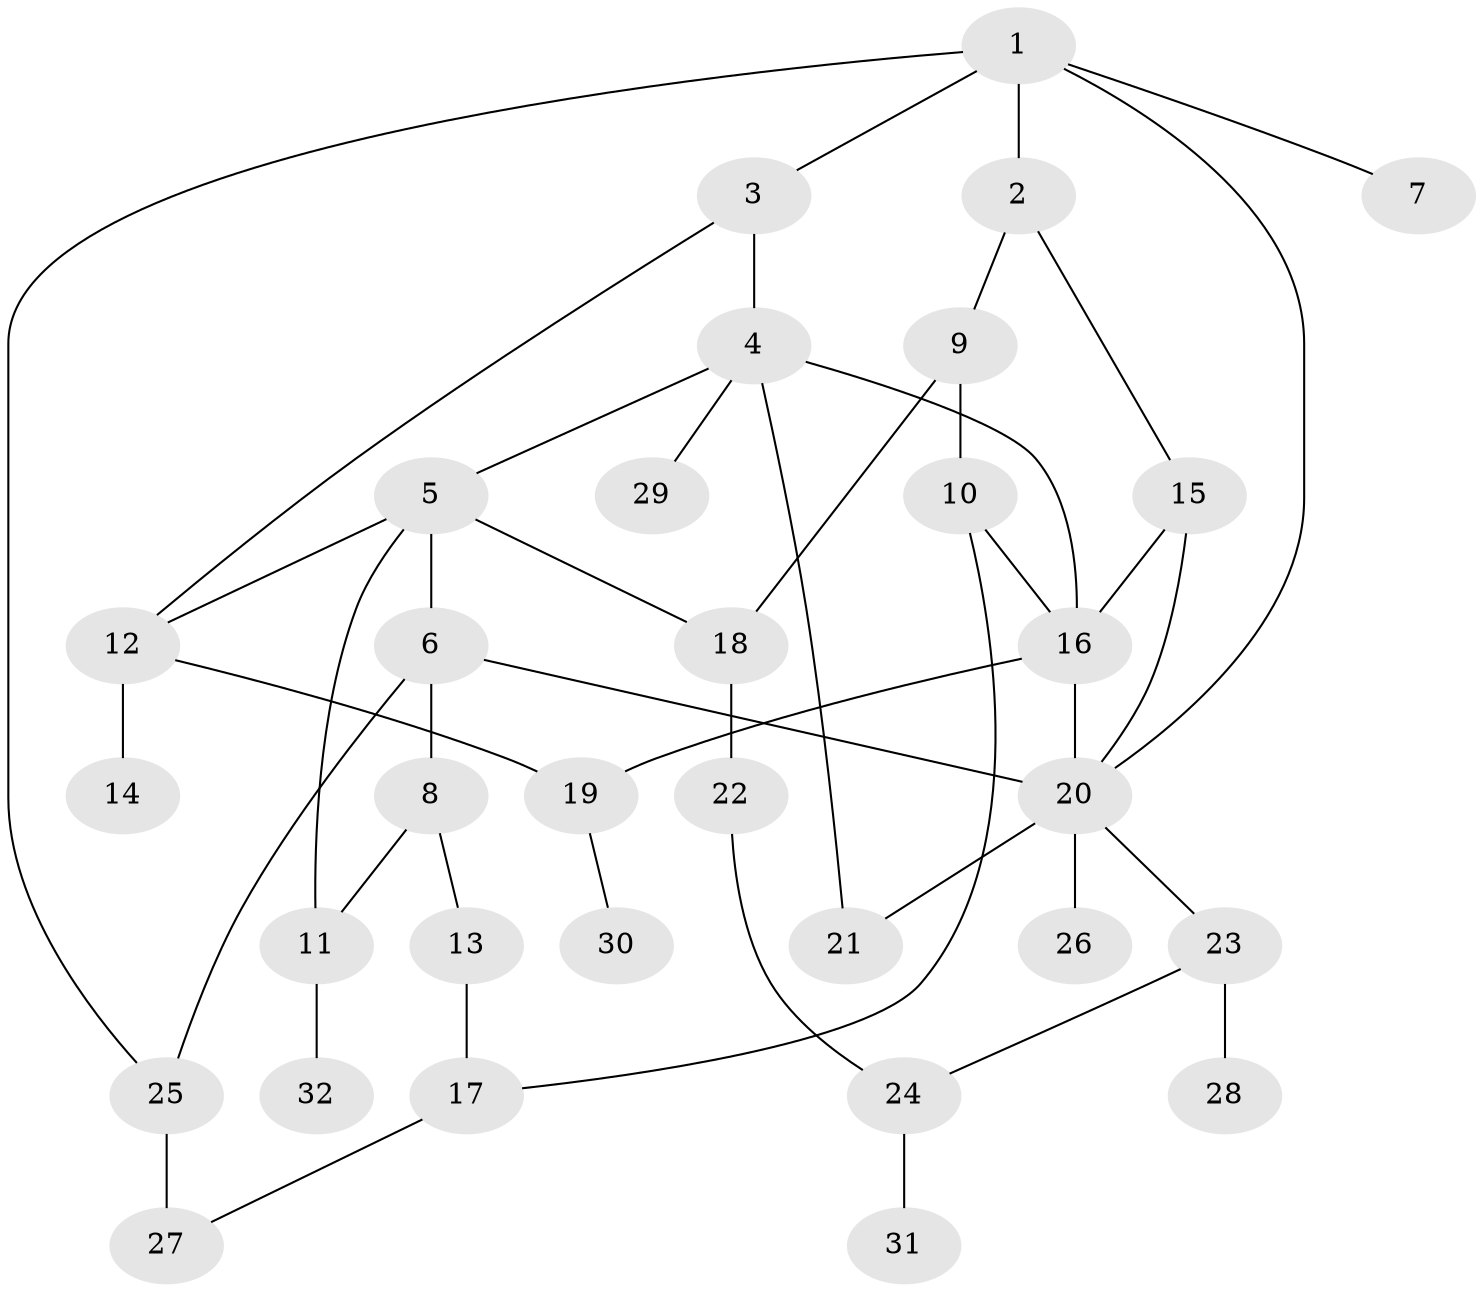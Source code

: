 // original degree distribution, {6: 0.03125, 3: 0.234375, 5: 0.109375, 2: 0.3125, 4: 0.0625, 1: 0.25}
// Generated by graph-tools (version 1.1) at 2025/34/03/09/25 02:34:15]
// undirected, 32 vertices, 45 edges
graph export_dot {
graph [start="1"]
  node [color=gray90,style=filled];
  1;
  2;
  3;
  4;
  5;
  6;
  7;
  8;
  9;
  10;
  11;
  12;
  13;
  14;
  15;
  16;
  17;
  18;
  19;
  20;
  21;
  22;
  23;
  24;
  25;
  26;
  27;
  28;
  29;
  30;
  31;
  32;
  1 -- 2 [weight=1.0];
  1 -- 3 [weight=1.0];
  1 -- 7 [weight=1.0];
  1 -- 20 [weight=1.0];
  1 -- 25 [weight=1.0];
  2 -- 9 [weight=1.0];
  2 -- 15 [weight=1.0];
  3 -- 4 [weight=1.0];
  3 -- 12 [weight=1.0];
  4 -- 5 [weight=1.0];
  4 -- 16 [weight=1.0];
  4 -- 21 [weight=1.0];
  4 -- 29 [weight=1.0];
  5 -- 6 [weight=1.0];
  5 -- 11 [weight=1.0];
  5 -- 12 [weight=1.0];
  5 -- 18 [weight=1.0];
  6 -- 8 [weight=2.0];
  6 -- 20 [weight=1.0];
  6 -- 25 [weight=1.0];
  8 -- 11 [weight=1.0];
  8 -- 13 [weight=1.0];
  9 -- 10 [weight=1.0];
  9 -- 18 [weight=1.0];
  10 -- 16 [weight=1.0];
  10 -- 17 [weight=1.0];
  11 -- 32 [weight=1.0];
  12 -- 14 [weight=1.0];
  12 -- 19 [weight=1.0];
  13 -- 17 [weight=1.0];
  15 -- 16 [weight=1.0];
  15 -- 20 [weight=1.0];
  16 -- 19 [weight=1.0];
  16 -- 20 [weight=2.0];
  17 -- 27 [weight=1.0];
  18 -- 22 [weight=1.0];
  19 -- 30 [weight=1.0];
  20 -- 21 [weight=1.0];
  20 -- 23 [weight=2.0];
  20 -- 26 [weight=1.0];
  22 -- 24 [weight=1.0];
  23 -- 24 [weight=1.0];
  23 -- 28 [weight=1.0];
  24 -- 31 [weight=1.0];
  25 -- 27 [weight=2.0];
}
